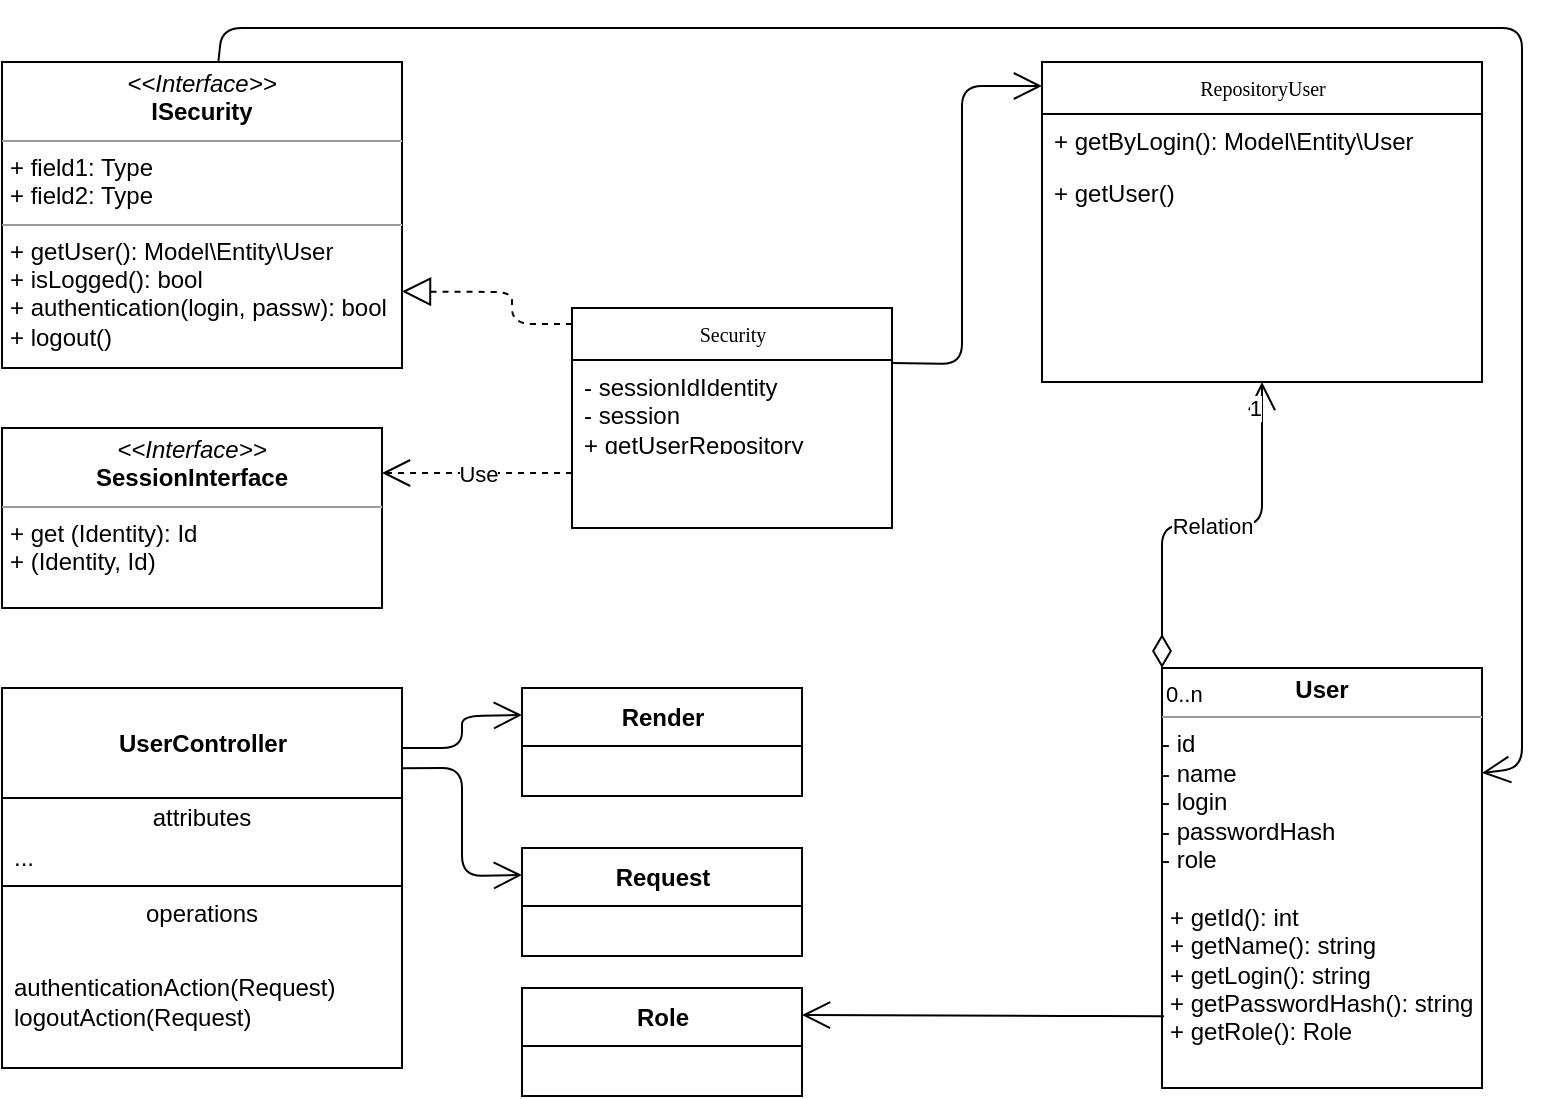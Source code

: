 <mxfile version="13.8.8" type="github">
  <diagram name="Page-1" id="c4acf3e9-155e-7222-9cf6-157b1a14988f">
    <mxGraphModel dx="820" dy="487" grid="1" gridSize="10" guides="1" tooltips="1" connect="1" arrows="1" fold="1" page="1" pageScale="1" pageWidth="850" pageHeight="1100" background="#ffffff" math="0" shadow="0">
      <root>
        <mxCell id="0" />
        <mxCell id="1" parent="0" />
        <mxCell id="17acba5748e5396b-20" value="Security" style="swimlane;html=1;fontStyle=0;childLayout=stackLayout;horizontal=1;startSize=26;fillColor=none;horizontalStack=0;resizeParent=1;resizeLast=0;collapsible=1;marginBottom=0;swimlaneFillColor=#ffffff;rounded=0;shadow=0;comic=0;labelBackgroundColor=none;strokeWidth=1;fontFamily=Verdana;fontSize=10;align=center;" parent="1" vertex="1">
          <mxGeometry x="345" y="210" width="160" height="110" as="geometry">
            <mxRectangle x="350" y="42" width="70" height="26" as="alternateBounds" />
          </mxGeometry>
        </mxCell>
        <mxCell id="5Lx3KVNg2fvbVGv952y--1" value="" style="endArrow=block;dashed=1;endFill=0;endSize=12;html=1;entryX=1;entryY=0.75;entryDx=0;entryDy=0;" edge="1" parent="17acba5748e5396b-20" target="5d2195bd80daf111-18">
          <mxGeometry width="160" relative="1" as="geometry">
            <mxPoint y="8" as="sourcePoint" />
            <mxPoint x="160" y="8" as="targetPoint" />
            <Array as="points">
              <mxPoint x="-30" y="8" />
              <mxPoint x="-30" y="-8" />
            </Array>
          </mxGeometry>
        </mxCell>
        <mxCell id="17acba5748e5396b-21" value="- sessionIdIdentity&lt;br&gt;- session&lt;br&gt;+ getUserRepository" style="text;html=1;strokeColor=none;fillColor=none;align=left;verticalAlign=top;spacingLeft=4;spacingRight=4;whiteSpace=wrap;overflow=hidden;rotatable=0;points=[[0,0.5],[1,0.5]];portConstraint=eastwest;" parent="17acba5748e5396b-20" vertex="1">
          <mxGeometry y="26" width="160" height="44" as="geometry" />
        </mxCell>
        <mxCell id="17acba5748e5396b-30" value="RepositoryUser" style="swimlane;html=1;fontStyle=0;childLayout=stackLayout;horizontal=1;startSize=26;fillColor=none;horizontalStack=0;resizeParent=1;resizeLast=0;collapsible=1;marginBottom=0;swimlaneFillColor=#ffffff;rounded=0;shadow=0;comic=0;labelBackgroundColor=none;strokeWidth=1;fontFamily=Verdana;fontSize=10;align=center;" parent="1" vertex="1">
          <mxGeometry x="580" y="87" width="220" height="160" as="geometry" />
        </mxCell>
        <mxCell id="17acba5748e5396b-31" value="+ getByLogin(): Model\Entity\User&lt;br&gt;" style="text;html=1;strokeColor=none;fillColor=none;align=left;verticalAlign=top;spacingLeft=4;spacingRight=4;whiteSpace=wrap;overflow=hidden;rotatable=0;points=[[0,0.5],[1,0.5]];portConstraint=eastwest;" parent="17acba5748e5396b-30" vertex="1">
          <mxGeometry y="26" width="220" height="26" as="geometry" />
        </mxCell>
        <mxCell id="5Lx3KVNg2fvbVGv952y--13" value="+ getUser()" style="text;html=1;strokeColor=none;fillColor=none;align=left;verticalAlign=top;spacingLeft=4;spacingRight=4;whiteSpace=wrap;overflow=hidden;rotatable=0;points=[[0,0.5],[1,0.5]];portConstraint=eastwest;" vertex="1" parent="17acba5748e5396b-30">
          <mxGeometry y="52" width="220" height="30" as="geometry" />
        </mxCell>
        <mxCell id="5d2195bd80daf111-18" value="&lt;p style=&quot;margin: 0px ; margin-top: 4px ; text-align: center&quot;&gt;&lt;i&gt;&amp;lt;&amp;lt;Interface&amp;gt;&amp;gt;&lt;/i&gt;&lt;br&gt;&lt;b&gt;ISecurity&lt;/b&gt;&lt;/p&gt;&lt;hr size=&quot;1&quot;&gt;&lt;p style=&quot;margin: 0px ; margin-left: 4px&quot;&gt;+ field1: Type&lt;br&gt;+ field2: Type&lt;/p&gt;&lt;hr size=&quot;1&quot;&gt;&lt;p style=&quot;margin: 0px ; margin-left: 4px&quot;&gt;+ getUser(): Model\Entity\User&lt;br&gt;+ isLogged(): bool&lt;/p&gt;&lt;p style=&quot;margin: 0px ; margin-left: 4px&quot;&gt;+ authentication(login, passw): bool&lt;/p&gt;&lt;p style=&quot;margin: 0px ; margin-left: 4px&quot;&gt;+ logout()&lt;/p&gt;" style="verticalAlign=top;align=left;overflow=fill;fontSize=12;fontFamily=Helvetica;html=1;rounded=0;shadow=0;comic=0;labelBackgroundColor=none;strokeWidth=1" parent="1" vertex="1">
          <mxGeometry x="60" y="87" width="200" height="153" as="geometry" />
        </mxCell>
        <mxCell id="5d2195bd80daf111-19" value="&lt;p style=&quot;margin: 0px ; margin-top: 4px ; text-align: center&quot;&gt;&lt;i&gt;&amp;lt;&amp;lt;Interface&amp;gt;&amp;gt;&lt;/i&gt;&lt;br&gt;&lt;b&gt;SessionInterface&lt;/b&gt;&lt;/p&gt;&lt;hr size=&quot;1&quot;&gt;&lt;p style=&quot;margin: 0px ; margin-left: 4px&quot;&gt;&lt;/p&gt;&lt;p style=&quot;margin: 0px ; margin-left: 4px&quot;&gt;+ get (Identity): Id&lt;br&gt;+ (Identity, Id)&lt;/p&gt;" style="verticalAlign=top;align=left;overflow=fill;fontSize=12;fontFamily=Helvetica;html=1;rounded=0;shadow=0;comic=0;labelBackgroundColor=none;strokeWidth=1" parent="1" vertex="1">
          <mxGeometry x="60" y="270" width="190" height="90" as="geometry" />
        </mxCell>
        <mxCell id="5Lx3KVNg2fvbVGv952y--18" value="&lt;b&gt;&lt;br&gt;UserController&lt;/b&gt;" style="swimlane;fontStyle=0;align=center;verticalAlign=top;childLayout=stackLayout;horizontal=1;startSize=55;horizontalStack=0;resizeParent=1;resizeParentMax=0;resizeLast=0;collapsible=0;marginBottom=0;html=1;" vertex="1" parent="1">
          <mxGeometry x="60" y="400" width="200" height="190" as="geometry" />
        </mxCell>
        <mxCell id="5Lx3KVNg2fvbVGv952y--19" value="attributes" style="text;html=1;strokeColor=none;fillColor=none;align=center;verticalAlign=middle;spacingLeft=4;spacingRight=4;overflow=hidden;rotatable=0;points=[[0,0.5],[1,0.5]];portConstraint=eastwest;" vertex="1" parent="5Lx3KVNg2fvbVGv952y--18">
          <mxGeometry y="55" width="200" height="20" as="geometry" />
        </mxCell>
        <mxCell id="5Lx3KVNg2fvbVGv952y--22" value="..." style="text;html=1;strokeColor=none;fillColor=none;align=left;verticalAlign=middle;spacingLeft=4;spacingRight=4;overflow=hidden;rotatable=0;points=[[0,0.5],[1,0.5]];portConstraint=eastwest;" vertex="1" parent="5Lx3KVNg2fvbVGv952y--18">
          <mxGeometry y="75" width="200" height="20" as="geometry" />
        </mxCell>
        <mxCell id="5Lx3KVNg2fvbVGv952y--23" value="" style="line;strokeWidth=1;fillColor=none;align=left;verticalAlign=middle;spacingTop=-1;spacingLeft=3;spacingRight=3;rotatable=0;labelPosition=right;points=[];portConstraint=eastwest;" vertex="1" parent="5Lx3KVNg2fvbVGv952y--18">
          <mxGeometry y="95" width="200" height="8" as="geometry" />
        </mxCell>
        <mxCell id="5Lx3KVNg2fvbVGv952y--24" value="operations" style="text;html=1;strokeColor=none;fillColor=none;align=center;verticalAlign=middle;spacingLeft=4;spacingRight=4;overflow=hidden;rotatable=0;points=[[0,0.5],[1,0.5]];portConstraint=eastwest;" vertex="1" parent="5Lx3KVNg2fvbVGv952y--18">
          <mxGeometry y="103" width="200" height="20" as="geometry" />
        </mxCell>
        <mxCell id="5Lx3KVNg2fvbVGv952y--25" value="authenticationAction(Request)&lt;br&gt;logoutAction(Request)&lt;br&gt;" style="text;html=1;strokeColor=none;fillColor=none;align=left;verticalAlign=middle;spacingLeft=4;spacingRight=4;overflow=hidden;rotatable=0;points=[[0,0.5],[1,0.5]];portConstraint=eastwest;" vertex="1" parent="5Lx3KVNg2fvbVGv952y--18">
          <mxGeometry y="123" width="200" height="67" as="geometry" />
        </mxCell>
        <mxCell id="5Lx3KVNg2fvbVGv952y--26" value="Render" style="swimlane;fontStyle=1;align=center;verticalAlign=middle;childLayout=stackLayout;horizontal=1;startSize=29;horizontalStack=0;resizeParent=1;resizeParentMax=0;resizeLast=0;collapsible=0;marginBottom=0;html=1;" vertex="1" parent="1">
          <mxGeometry x="320" y="400" width="140" height="54" as="geometry" />
        </mxCell>
        <mxCell id="5Lx3KVNg2fvbVGv952y--29" value="" style="endArrow=open;endFill=1;endSize=12;html=1;entryX=0;entryY=0.25;entryDx=0;entryDy=0;" edge="1" parent="1" target="5Lx3KVNg2fvbVGv952y--26">
          <mxGeometry width="160" relative="1" as="geometry">
            <mxPoint x="260" y="430" as="sourcePoint" />
            <mxPoint x="420" y="430" as="targetPoint" />
            <Array as="points">
              <mxPoint x="290" y="430" />
              <mxPoint x="290" y="414" />
            </Array>
          </mxGeometry>
        </mxCell>
        <mxCell id="5Lx3KVNg2fvbVGv952y--30" value="Request" style="swimlane;fontStyle=1;align=center;verticalAlign=middle;childLayout=stackLayout;horizontal=1;startSize=29;horizontalStack=0;resizeParent=1;resizeParentMax=0;resizeLast=0;collapsible=0;marginBottom=0;html=1;" vertex="1" parent="1">
          <mxGeometry x="320" y="480" width="140" height="54" as="geometry" />
        </mxCell>
        <mxCell id="5Lx3KVNg2fvbVGv952y--31" value="" style="endArrow=open;endFill=1;endSize=12;html=1;exitX=1;exitY=0.211;exitDx=0;exitDy=0;exitPerimeter=0;entryX=0;entryY=0.25;entryDx=0;entryDy=0;" edge="1" parent="1" source="5Lx3KVNg2fvbVGv952y--18" target="5Lx3KVNg2fvbVGv952y--30">
          <mxGeometry width="160" relative="1" as="geometry">
            <mxPoint x="270" y="440" as="sourcePoint" />
            <mxPoint x="330" y="423.5" as="targetPoint" />
            <Array as="points">
              <mxPoint x="290" y="440" />
              <mxPoint x="290" y="494" />
            </Array>
          </mxGeometry>
        </mxCell>
        <mxCell id="5Lx3KVNg2fvbVGv952y--39" value="&lt;p style=&quot;margin: 0px ; margin-top: 4px ; text-align: center&quot;&gt;&lt;b&gt;User&lt;/b&gt;&lt;/p&gt;&lt;hr size=&quot;1&quot;&gt;&lt;p style=&quot;margin: 0px ; margin-left: 4px&quot;&gt;&lt;/p&gt;- id&lt;br&gt;- name&lt;br&gt;- login&lt;br&gt;- passwordHash&lt;br&gt;- role&lt;br&gt;&lt;br&gt;&lt;p style=&quot;margin: 0px ; margin-left: 4px&quot;&gt;+ getId(): int&lt;/p&gt;&lt;p style=&quot;margin: 0px ; margin-left: 4px&quot;&gt;+ getName(): string&lt;/p&gt;&lt;p style=&quot;margin: 0px ; margin-left: 4px&quot;&gt;+ getLogin(): string&lt;/p&gt;&lt;p style=&quot;margin: 0px ; margin-left: 4px&quot;&gt;+ getPasswordHash(): string&lt;/p&gt;&lt;p style=&quot;margin: 0px ; margin-left: 4px&quot;&gt;+ getRole(): Role&lt;/p&gt;" style="verticalAlign=top;align=left;overflow=fill;fontSize=12;fontFamily=Helvetica;html=1;" vertex="1" parent="1">
          <mxGeometry x="640" y="390" width="160" height="210" as="geometry" />
        </mxCell>
        <mxCell id="5Lx3KVNg2fvbVGv952y--40" value="Role" style="swimlane;fontStyle=1;align=center;verticalAlign=middle;childLayout=stackLayout;horizontal=1;startSize=29;horizontalStack=0;resizeParent=1;resizeParentMax=0;resizeLast=0;collapsible=0;marginBottom=0;html=1;" vertex="1" parent="1">
          <mxGeometry x="320" y="550" width="140" height="54" as="geometry" />
        </mxCell>
        <mxCell id="5Lx3KVNg2fvbVGv952y--41" value="" style="endArrow=open;endFill=1;endSize=12;html=1;entryX=1;entryY=0.25;entryDx=0;entryDy=0;exitX=0.006;exitY=0.829;exitDx=0;exitDy=0;exitPerimeter=0;" edge="1" parent="1" source="5Lx3KVNg2fvbVGv952y--39" target="5Lx3KVNg2fvbVGv952y--40">
          <mxGeometry width="160" relative="1" as="geometry">
            <mxPoint x="600" y="510" as="sourcePoint" />
            <mxPoint x="600" y="670" as="targetPoint" />
            <Array as="points">
              <mxPoint x="600" y="564" />
            </Array>
          </mxGeometry>
        </mxCell>
        <mxCell id="5Lx3KVNg2fvbVGv952y--43" value="Relation" style="endArrow=open;html=1;endSize=12;startArrow=diamondThin;startSize=14;startFill=0;edgeStyle=orthogonalEdgeStyle;exitX=0;exitY=0;exitDx=0;exitDy=0;entryX=0.5;entryY=1;entryDx=0;entryDy=0;" edge="1" parent="1" source="5Lx3KVNg2fvbVGv952y--39" target="17acba5748e5396b-30">
          <mxGeometry relative="1" as="geometry">
            <mxPoint x="590" y="292" as="sourcePoint" />
            <mxPoint x="630" y="152" as="targetPoint" />
          </mxGeometry>
        </mxCell>
        <mxCell id="5Lx3KVNg2fvbVGv952y--44" value="0..n" style="edgeLabel;resizable=0;html=1;align=left;verticalAlign=top;" connectable="0" vertex="1" parent="5Lx3KVNg2fvbVGv952y--43">
          <mxGeometry x="-1" relative="1" as="geometry" />
        </mxCell>
        <mxCell id="5Lx3KVNg2fvbVGv952y--45" value="1" style="edgeLabel;resizable=0;html=1;align=right;verticalAlign=top;" connectable="0" vertex="1" parent="5Lx3KVNg2fvbVGv952y--43">
          <mxGeometry x="1" relative="1" as="geometry" />
        </mxCell>
        <mxCell id="5Lx3KVNg2fvbVGv952y--47" value="" style="endArrow=open;endFill=1;endSize=12;html=1;entryX=1;entryY=0.25;entryDx=0;entryDy=0;" edge="1" parent="1" source="5d2195bd80daf111-18" target="5Lx3KVNg2fvbVGv952y--39">
          <mxGeometry width="160" relative="1" as="geometry">
            <mxPoint x="260" y="100" as="sourcePoint" />
            <mxPoint x="420" y="100" as="targetPoint" />
            <Array as="points">
              <mxPoint x="170" y="70" />
              <mxPoint x="820" y="70" />
              <mxPoint x="820" y="440" />
            </Array>
          </mxGeometry>
        </mxCell>
        <mxCell id="5Lx3KVNg2fvbVGv952y--48" value="Use" style="endArrow=open;endSize=12;dashed=1;html=1;exitX=0;exitY=0.75;exitDx=0;exitDy=0;entryX=1;entryY=0.25;entryDx=0;entryDy=0;" edge="1" parent="1" source="17acba5748e5396b-20" target="5d2195bd80daf111-19">
          <mxGeometry width="160" relative="1" as="geometry">
            <mxPoint x="250" y="330" as="sourcePoint" />
            <mxPoint x="410" y="330" as="targetPoint" />
          </mxGeometry>
        </mxCell>
        <mxCell id="5Lx3KVNg2fvbVGv952y--49" value="" style="endArrow=open;endFill=1;endSize=12;html=1;exitX=1;exitY=0.25;exitDx=0;exitDy=0;" edge="1" parent="1" source="17acba5748e5396b-20">
          <mxGeometry width="160" relative="1" as="geometry">
            <mxPoint x="510" y="220" as="sourcePoint" />
            <mxPoint x="580" y="99" as="targetPoint" />
            <Array as="points">
              <mxPoint x="540" y="238" />
              <mxPoint x="540" y="99" />
            </Array>
          </mxGeometry>
        </mxCell>
      </root>
    </mxGraphModel>
  </diagram>
</mxfile>
